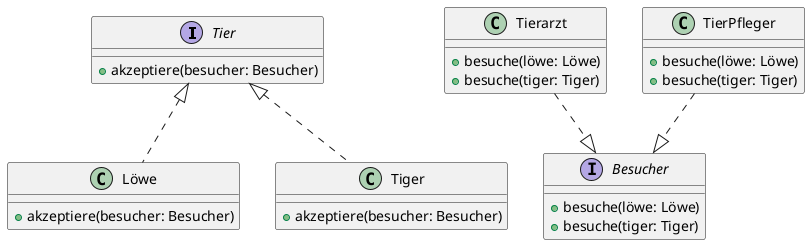 @startuml UML_Klassendiagramm2.png
interface Tier {
  +akzeptiere(besucher: Besucher)
}

interface Besucher {
  +besuche(löwe: Löwe)
  +besuche(tiger: Tiger)
}

class Löwe {
  +akzeptiere(besucher: Besucher)
}

class Tiger {
  +akzeptiere(besucher: Besucher)
}

class Tierarzt {
  +besuche(löwe: Löwe)
  +besuche(tiger: Tiger)
}

class TierPfleger {
  +besuche(löwe: Löwe)
  +besuche(tiger: Tiger)
}

Tier <|.. Löwe
Tier <|.. Tiger

Tierarzt ..|> Besucher
TierPfleger ..|> Besucher
@enduml
